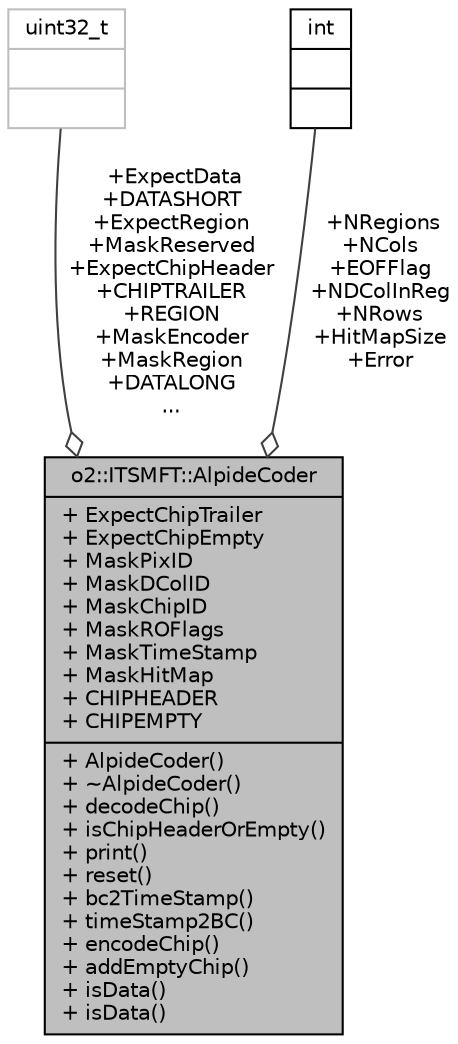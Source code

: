 digraph "o2::ITSMFT::AlpideCoder"
{
 // INTERACTIVE_SVG=YES
  bgcolor="transparent";
  edge [fontname="Helvetica",fontsize="10",labelfontname="Helvetica",labelfontsize="10"];
  node [fontname="Helvetica",fontsize="10",shape=record];
  Node1 [label="{o2::ITSMFT::AlpideCoder\n|+ ExpectChipTrailer\l+ ExpectChipEmpty\l+ MaskPixID\l+ MaskDColID\l+ MaskChipID\l+ MaskROFlags\l+ MaskTimeStamp\l+ MaskHitMap\l+ CHIPHEADER\l+ CHIPEMPTY\l|+ AlpideCoder()\l+ ~AlpideCoder()\l+ decodeChip()\l+ isChipHeaderOrEmpty()\l+ print()\l+ reset()\l+ bc2TimeStamp()\l+ timeStamp2BC()\l+ encodeChip()\l+ addEmptyChip()\l+ isData()\l+ isData()\l}",height=0.2,width=0.4,color="black", fillcolor="grey75", style="filled" fontcolor="black"];
  Node2 -> Node1 [color="grey25",fontsize="10",style="solid",label=" +ExpectData\n+DATASHORT\n+ExpectRegion\n+MaskReserved\n+ExpectChipHeader\n+CHIPTRAILER\n+REGION\n+MaskEncoder\n+MaskRegion\n+DATALONG\n..." ,arrowhead="odiamond",fontname="Helvetica"];
  Node2 [label="{uint32_t\n||}",height=0.2,width=0.4,color="grey75"];
  Node3 -> Node1 [color="grey25",fontsize="10",style="solid",label=" +NRegions\n+NCols\n+EOFFlag\n+NDColInReg\n+NRows\n+HitMapSize\n+Error" ,arrowhead="odiamond",fontname="Helvetica"];
  Node3 [label="{int\n||}",height=0.2,width=0.4,color="black",URL="$d1/da0/classint.html"];
}
